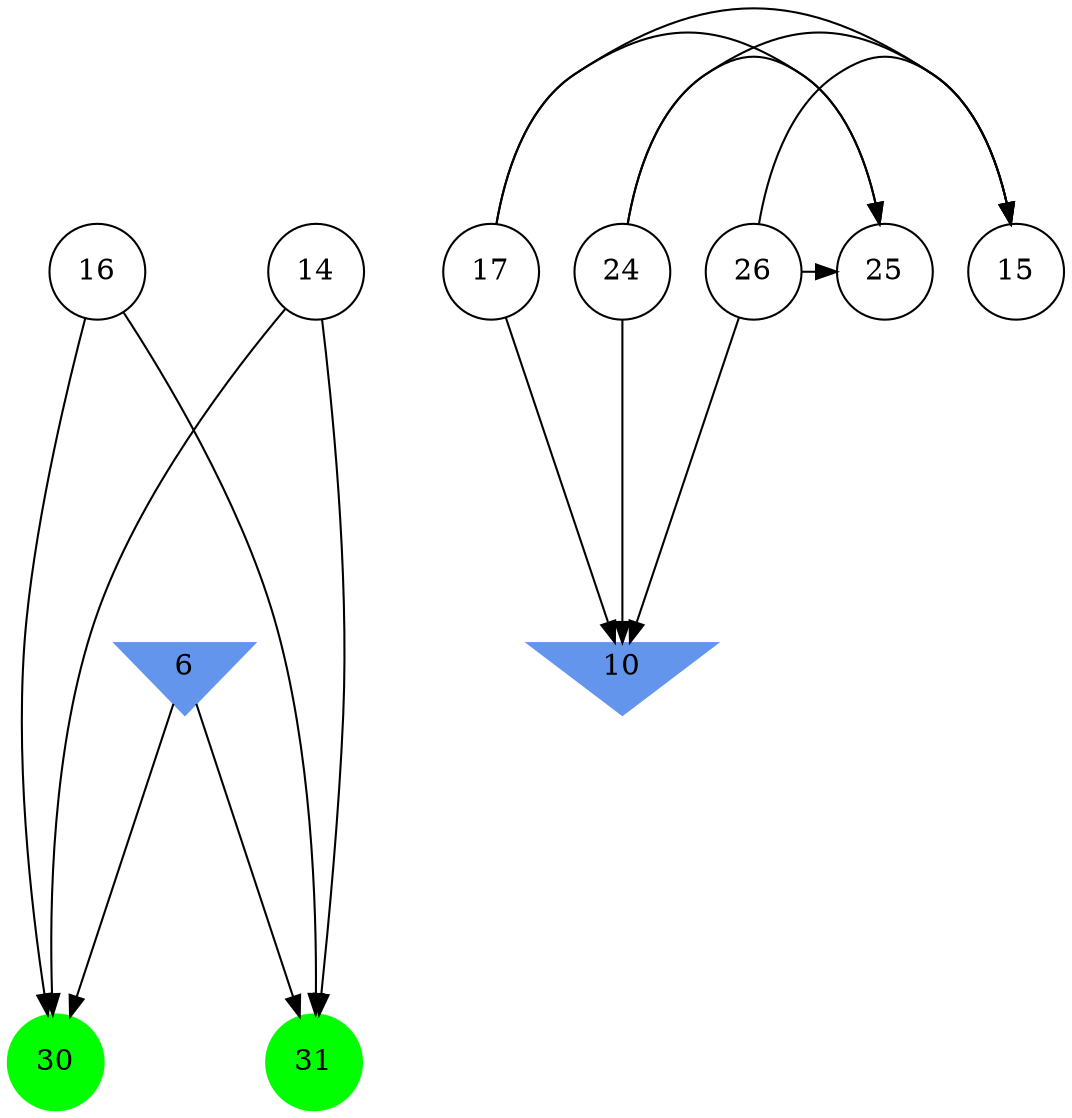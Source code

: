digraph brain {
	ranksep=2.0;
	6 [shape=invtriangle,style=filled,color=cornflowerblue];
	10 [shape=invtriangle,style=filled,color=cornflowerblue];
	14 [shape=circle,color=black];
	15 [shape=circle,color=black];
	16 [shape=circle,color=black];
	17 [shape=circle,color=black];
	24 [shape=circle,color=black];
	25 [shape=circle,color=black];
	26 [shape=circle,color=black];
	30 [shape=circle,style=filled,color=green];
	31 [shape=circle,style=filled,color=green];
	26	->	25;
	26	->	15;
	26	->	10;
	17	->	25;
	17	->	15;
	17	->	10;
	24	->	25;
	24	->	15;
	24	->	10;
	6	->	31;
	6	->	30;
	14	->	31;
	14	->	30;
	16	->	31;
	16	->	30;
	{ rank=same; 6; 10; }
	{ rank=same; 14; 15; 16; 17; 24; 25; 26; }
	{ rank=same; 30; 31; }
}
